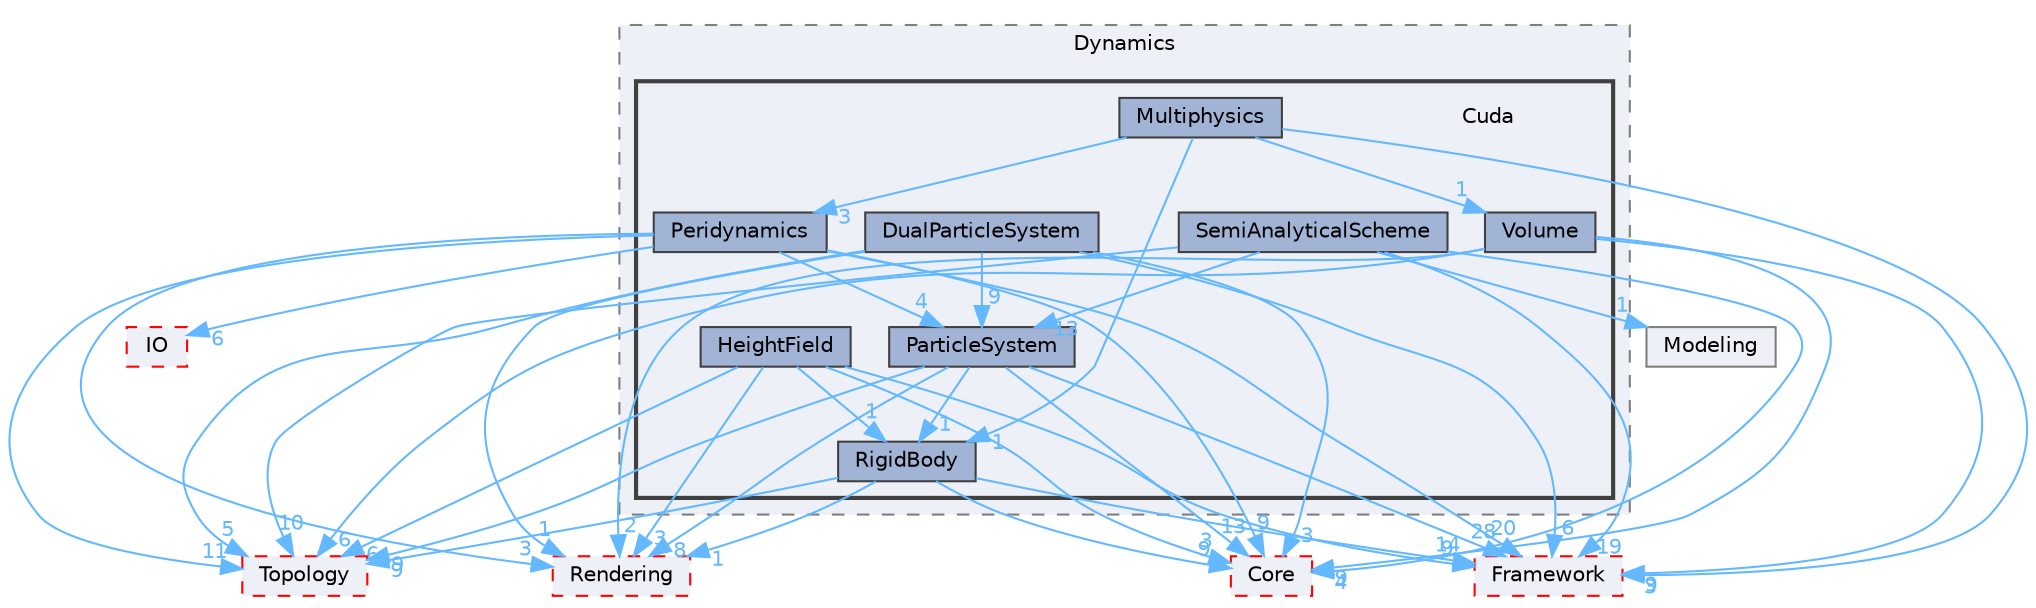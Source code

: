 digraph "E:/Peridyno/peridyno/src/Dynamics/Cuda"
{
 // LATEX_PDF_SIZE
  bgcolor="transparent";
  edge [fontname=Helvetica,fontsize=10,labelfontname=Helvetica,labelfontsize=10];
  node [fontname=Helvetica,fontsize=10,shape=box,height=0.2,width=0.4];
  compound=true
  subgraph clusterdir_b1e46f0478f46f3a97fbed2b9c7339a6 {
    graph [ bgcolor="#edf0f7", pencolor="grey50", label="Dynamics", fontname=Helvetica,fontsize=10 style="filled,dashed", URL="dir_b1e46f0478f46f3a97fbed2b9c7339a6.html",tooltip=""]
  subgraph clusterdir_fcf8d9b41703035e4148e841d5c3507a {
    graph [ bgcolor="#edf0f7", pencolor="grey25", label="", fontname=Helvetica,fontsize=10 style="filled,bold", URL="dir_fcf8d9b41703035e4148e841d5c3507a.html",tooltip=""]
    dir_fcf8d9b41703035e4148e841d5c3507a [shape=plaintext, label="Cuda"];
  dir_e926126f60e86ac514382b73fd732b3e [label="DualParticleSystem", fillcolor="#a2b4d6", color="grey25", style="filled", URL="dir_e926126f60e86ac514382b73fd732b3e.html",tooltip=""];
  dir_57f515059cc150fe14bc893da0ef0661 [label="HeightField", fillcolor="#a2b4d6", color="grey25", style="filled", URL="dir_57f515059cc150fe14bc893da0ef0661.html",tooltip=""];
  dir_2c2b6c3072711ae92169fef34ea2a75c [label="Multiphysics", fillcolor="#a2b4d6", color="grey25", style="filled", URL="dir_2c2b6c3072711ae92169fef34ea2a75c.html",tooltip=""];
  dir_65fb2e8a253d28dcb68ae0b7ae7bc9d9 [label="ParticleSystem", fillcolor="#a2b4d6", color="grey25", style="filled", URL="dir_65fb2e8a253d28dcb68ae0b7ae7bc9d9.html",tooltip=""];
  dir_5d01a63832621f707ea04991ac11b7fd [label="Peridynamics", fillcolor="#a2b4d6", color="grey25", style="filled", URL="dir_5d01a63832621f707ea04991ac11b7fd.html",tooltip=""];
  dir_ec266d1f9a857512feb7877f7e1dce0a [label="RigidBody", fillcolor="#a2b4d6", color="grey25", style="filled", URL="dir_ec266d1f9a857512feb7877f7e1dce0a.html",tooltip=""];
  dir_86b8b179eab9268df732fbb357c09369 [label="SemiAnalyticalScheme", fillcolor="#a2b4d6", color="grey25", style="filled", URL="dir_86b8b179eab9268df732fbb357c09369.html",tooltip=""];
  dir_ff678a16f4f087f6b3e489e7f5a6ac5e [label="Volume", fillcolor="#a2b4d6", color="grey25", style="filled", URL="dir_ff678a16f4f087f6b3e489e7f5a6ac5e.html",tooltip=""];
  }
  }
  dir_c2c045169feb12a9231cac4869e44751 [label="Framework", fillcolor="#edf0f7", color="red", style="filled,dashed", URL="dir_c2c045169feb12a9231cac4869e44751.html",tooltip=""];
  dir_d79986e58178c8ff2b3bf391fc431f24 [label="Topology", fillcolor="#edf0f7", color="red", style="filled,dashed", URL="dir_d79986e58178c8ff2b3bf391fc431f24.html",tooltip=""];
  dir_3e9476288c0c22cbcea08ca5b8b8c190 [label="Core", fillcolor="#edf0f7", color="red", style="filled,dashed", URL="dir_3e9476288c0c22cbcea08ca5b8b8c190.html",tooltip=""];
  dir_0a5d901ffa28d51286754f85d80379d0 [label="Rendering", fillcolor="#edf0f7", color="red", style="filled,dashed", URL="dir_0a5d901ffa28d51286754f85d80379d0.html",tooltip=""];
  dir_cd3c1637d5000b6cab1d48c02b7c8cab [label="IO", fillcolor="#edf0f7", color="red", style="filled,dashed", URL="dir_cd3c1637d5000b6cab1d48c02b7c8cab.html",tooltip=""];
  dir_fc0f6501aa20ea1b5a86082ca8079383 [label="Modeling", fillcolor="#edf0f7", color="grey50", style="filled", URL="dir_fc0f6501aa20ea1b5a86082ca8079383.html",tooltip=""];
  dir_e926126f60e86ac514382b73fd732b3e->dir_0a5d901ffa28d51286754f85d80379d0 [headlabel="1", labeldistance=1.5 headhref="dir_000019_000065.html" href="dir_000019_000065.html" color="steelblue1" fontcolor="steelblue1"];
  dir_e926126f60e86ac514382b73fd732b3e->dir_3e9476288c0c22cbcea08ca5b8b8c190 [headlabel="3", labeldistance=1.5 headhref="dir_000019_000012.html" href="dir_000019_000012.html" color="steelblue1" fontcolor="steelblue1"];
  dir_e926126f60e86ac514382b73fd732b3e->dir_65fb2e8a253d28dcb68ae0b7ae7bc9d9 [headlabel="9", labeldistance=1.5 headhref="dir_000019_000056.html" href="dir_000019_000056.html" color="steelblue1" fontcolor="steelblue1"];
  dir_e926126f60e86ac514382b73fd732b3e->dir_c2c045169feb12a9231cac4869e44751 [headlabel="6", labeldistance=1.5 headhref="dir_000019_000022.html" href="dir_000019_000022.html" color="steelblue1" fontcolor="steelblue1"];
  dir_e926126f60e86ac514382b73fd732b3e->dir_d79986e58178c8ff2b3bf391fc431f24 [headlabel="5", labeldistance=1.5 headhref="dir_000019_000074.html" href="dir_000019_000074.html" color="steelblue1" fontcolor="steelblue1"];
  dir_57f515059cc150fe14bc893da0ef0661->dir_0a5d901ffa28d51286754f85d80379d0 [headlabel="3", labeldistance=1.5 headhref="dir_000027_000065.html" href="dir_000027_000065.html" color="steelblue1" fontcolor="steelblue1"];
  dir_57f515059cc150fe14bc893da0ef0661->dir_3e9476288c0c22cbcea08ca5b8b8c190 [headlabel="3", labeldistance=1.5 headhref="dir_000027_000012.html" href="dir_000027_000012.html" color="steelblue1" fontcolor="steelblue1"];
  dir_57f515059cc150fe14bc893da0ef0661->dir_c2c045169feb12a9231cac4869e44751 [headlabel="9", labeldistance=1.5 headhref="dir_000027_000022.html" href="dir_000027_000022.html" color="steelblue1" fontcolor="steelblue1"];
  dir_57f515059cc150fe14bc893da0ef0661->dir_d79986e58178c8ff2b3bf391fc431f24 [headlabel="6", labeldistance=1.5 headhref="dir_000027_000074.html" href="dir_000027_000074.html" color="steelblue1" fontcolor="steelblue1"];
  dir_57f515059cc150fe14bc893da0ef0661->dir_ec266d1f9a857512feb7877f7e1dce0a [headlabel="1", labeldistance=1.5 headhref="dir_000027_000067.html" href="dir_000027_000067.html" color="steelblue1" fontcolor="steelblue1"];
  dir_2c2b6c3072711ae92169fef34ea2a75c->dir_5d01a63832621f707ea04991ac11b7fd [headlabel="3", labeldistance=1.5 headhref="dir_000051_000058.html" href="dir_000051_000058.html" color="steelblue1" fontcolor="steelblue1"];
  dir_2c2b6c3072711ae92169fef34ea2a75c->dir_c2c045169feb12a9231cac4869e44751 [headlabel="3", labeldistance=1.5 headhref="dir_000051_000022.html" href="dir_000051_000022.html" color="steelblue1" fontcolor="steelblue1"];
  dir_2c2b6c3072711ae92169fef34ea2a75c->dir_ec266d1f9a857512feb7877f7e1dce0a [headlabel="1", labeldistance=1.5 headhref="dir_000051_000067.html" href="dir_000051_000067.html" color="steelblue1" fontcolor="steelblue1"];
  dir_2c2b6c3072711ae92169fef34ea2a75c->dir_ff678a16f4f087f6b3e489e7f5a6ac5e [headlabel="1", labeldistance=1.5 headhref="dir_000051_000080.html" href="dir_000051_000080.html" color="steelblue1" fontcolor="steelblue1"];
  dir_65fb2e8a253d28dcb68ae0b7ae7bc9d9->dir_0a5d901ffa28d51286754f85d80379d0 [headlabel="8", labeldistance=1.5 headhref="dir_000056_000065.html" href="dir_000056_000065.html" color="steelblue1" fontcolor="steelblue1"];
  dir_65fb2e8a253d28dcb68ae0b7ae7bc9d9->dir_3e9476288c0c22cbcea08ca5b8b8c190 [headlabel="13", labeldistance=1.5 headhref="dir_000056_000012.html" href="dir_000056_000012.html" color="steelblue1" fontcolor="steelblue1"];
  dir_65fb2e8a253d28dcb68ae0b7ae7bc9d9->dir_c2c045169feb12a9231cac4869e44751 [headlabel="28", labeldistance=1.5 headhref="dir_000056_000022.html" href="dir_000056_000022.html" color="steelblue1" fontcolor="steelblue1"];
  dir_65fb2e8a253d28dcb68ae0b7ae7bc9d9->dir_d79986e58178c8ff2b3bf391fc431f24 [headlabel="9", labeldistance=1.5 headhref="dir_000056_000074.html" href="dir_000056_000074.html" color="steelblue1" fontcolor="steelblue1"];
  dir_65fb2e8a253d28dcb68ae0b7ae7bc9d9->dir_ec266d1f9a857512feb7877f7e1dce0a [headlabel="1", labeldistance=1.5 headhref="dir_000056_000067.html" href="dir_000056_000067.html" color="steelblue1" fontcolor="steelblue1"];
  dir_5d01a63832621f707ea04991ac11b7fd->dir_0a5d901ffa28d51286754f85d80379d0 [headlabel="3", labeldistance=1.5 headhref="dir_000058_000065.html" href="dir_000058_000065.html" color="steelblue1" fontcolor="steelblue1"];
  dir_5d01a63832621f707ea04991ac11b7fd->dir_3e9476288c0c22cbcea08ca5b8b8c190 [headlabel="9", labeldistance=1.5 headhref="dir_000058_000012.html" href="dir_000058_000012.html" color="steelblue1" fontcolor="steelblue1"];
  dir_5d01a63832621f707ea04991ac11b7fd->dir_65fb2e8a253d28dcb68ae0b7ae7bc9d9 [headlabel="4", labeldistance=1.5 headhref="dir_000058_000056.html" href="dir_000058_000056.html" color="steelblue1" fontcolor="steelblue1"];
  dir_5d01a63832621f707ea04991ac11b7fd->dir_c2c045169feb12a9231cac4869e44751 [headlabel="20", labeldistance=1.5 headhref="dir_000058_000022.html" href="dir_000058_000022.html" color="steelblue1" fontcolor="steelblue1"];
  dir_5d01a63832621f707ea04991ac11b7fd->dir_cd3c1637d5000b6cab1d48c02b7c8cab [headlabel="6", labeldistance=1.5 headhref="dir_000058_000032.html" href="dir_000058_000032.html" color="steelblue1" fontcolor="steelblue1"];
  dir_5d01a63832621f707ea04991ac11b7fd->dir_d79986e58178c8ff2b3bf391fc431f24 [headlabel="11", labeldistance=1.5 headhref="dir_000058_000074.html" href="dir_000058_000074.html" color="steelblue1" fontcolor="steelblue1"];
  dir_ec266d1f9a857512feb7877f7e1dce0a->dir_0a5d901ffa28d51286754f85d80379d0 [headlabel="1", labeldistance=1.5 headhref="dir_000067_000065.html" href="dir_000067_000065.html" color="steelblue1" fontcolor="steelblue1"];
  dir_ec266d1f9a857512feb7877f7e1dce0a->dir_3e9476288c0c22cbcea08ca5b8b8c190 [headlabel="9", labeldistance=1.5 headhref="dir_000067_000012.html" href="dir_000067_000012.html" color="steelblue1" fontcolor="steelblue1"];
  dir_ec266d1f9a857512feb7877f7e1dce0a->dir_c2c045169feb12a9231cac4869e44751 [headlabel="14", labeldistance=1.5 headhref="dir_000067_000022.html" href="dir_000067_000022.html" color="steelblue1" fontcolor="steelblue1"];
  dir_ec266d1f9a857512feb7877f7e1dce0a->dir_d79986e58178c8ff2b3bf391fc431f24 [headlabel="9", labeldistance=1.5 headhref="dir_000067_000074.html" href="dir_000067_000074.html" color="steelblue1" fontcolor="steelblue1"];
  dir_86b8b179eab9268df732fbb357c09369->dir_3e9476288c0c22cbcea08ca5b8b8c190 [headlabel="4", labeldistance=1.5 headhref="dir_000068_000012.html" href="dir_000068_000012.html" color="steelblue1" fontcolor="steelblue1"];
  dir_86b8b179eab9268df732fbb357c09369->dir_65fb2e8a253d28dcb68ae0b7ae7bc9d9 [headlabel="13", labeldistance=1.5 headhref="dir_000068_000056.html" href="dir_000068_000056.html" color="steelblue1" fontcolor="steelblue1"];
  dir_86b8b179eab9268df732fbb357c09369->dir_c2c045169feb12a9231cac4869e44751 [headlabel="19", labeldistance=1.5 headhref="dir_000068_000022.html" href="dir_000068_000022.html" color="steelblue1" fontcolor="steelblue1"];
  dir_86b8b179eab9268df732fbb357c09369->dir_d79986e58178c8ff2b3bf391fc431f24 [headlabel="10", labeldistance=1.5 headhref="dir_000068_000074.html" href="dir_000068_000074.html" color="steelblue1" fontcolor="steelblue1"];
  dir_86b8b179eab9268df732fbb357c09369->dir_fc0f6501aa20ea1b5a86082ca8079383 [headlabel="1", labeldistance=1.5 headhref="dir_000068_000037.html" href="dir_000068_000037.html" color="steelblue1" fontcolor="steelblue1"];
  dir_ff678a16f4f087f6b3e489e7f5a6ac5e->dir_0a5d901ffa28d51286754f85d80379d0 [headlabel="2", labeldistance=1.5 headhref="dir_000080_000065.html" href="dir_000080_000065.html" color="steelblue1" fontcolor="steelblue1"];
  dir_ff678a16f4f087f6b3e489e7f5a6ac5e->dir_3e9476288c0c22cbcea08ca5b8b8c190 [headlabel="9", labeldistance=1.5 headhref="dir_000080_000012.html" href="dir_000080_000012.html" color="steelblue1" fontcolor="steelblue1"];
  dir_ff678a16f4f087f6b3e489e7f5a6ac5e->dir_c2c045169feb12a9231cac4869e44751 [headlabel="9", labeldistance=1.5 headhref="dir_000080_000022.html" href="dir_000080_000022.html" color="steelblue1" fontcolor="steelblue1"];
  dir_ff678a16f4f087f6b3e489e7f5a6ac5e->dir_d79986e58178c8ff2b3bf391fc431f24 [headlabel="6", labeldistance=1.5 headhref="dir_000080_000074.html" href="dir_000080_000074.html" color="steelblue1" fontcolor="steelblue1"];
}
